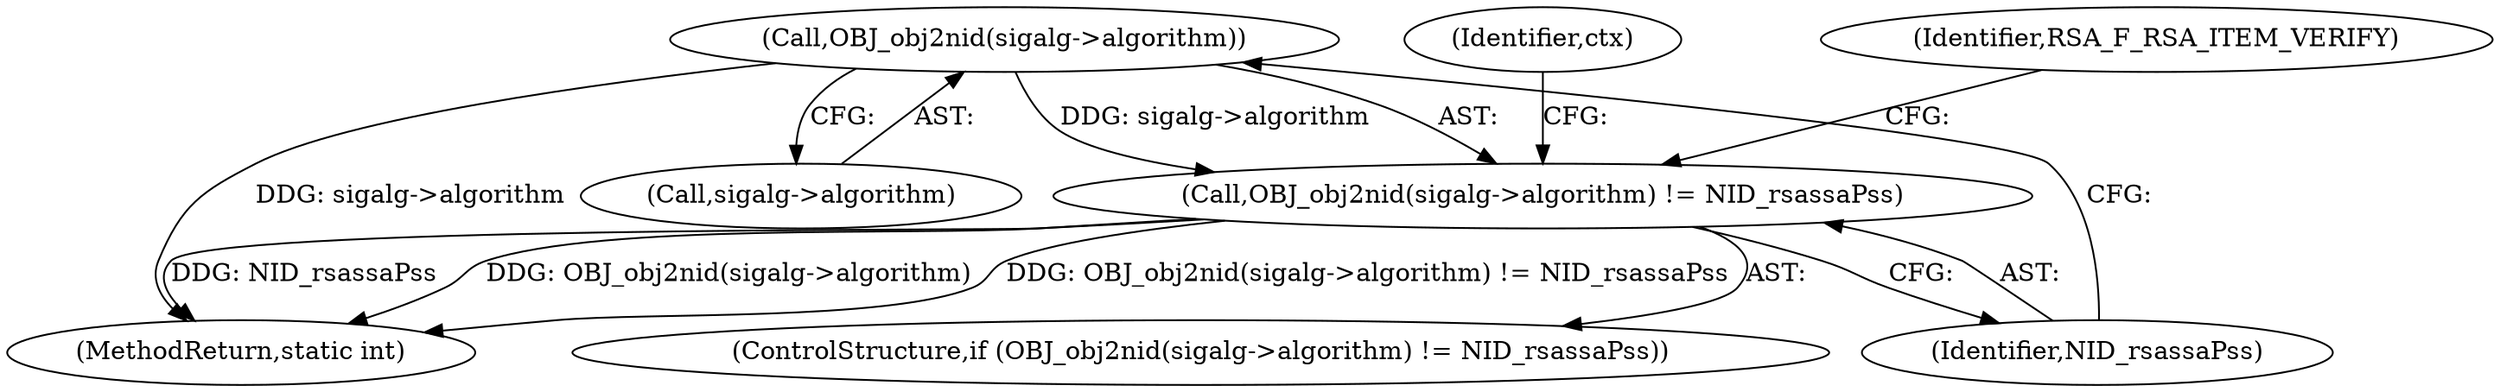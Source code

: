 digraph "0_openssl_4b22cce3812052fe64fc3f6d58d8cc884e3cb834@pointer" {
"1000112" [label="(Call,OBJ_obj2nid(sigalg->algorithm))"];
"1000111" [label="(Call,OBJ_obj2nid(sigalg->algorithm) != NID_rsassaPss)"];
"1000119" [label="(Identifier,RSA_F_RSA_ITEM_VERIFY)"];
"1000138" [label="(MethodReturn,static int)"];
"1000110" [label="(ControlStructure,if (OBJ_obj2nid(sigalg->algorithm) != NID_rsassaPss))"];
"1000116" [label="(Identifier,NID_rsassaPss)"];
"1000111" [label="(Call,OBJ_obj2nid(sigalg->algorithm) != NID_rsassaPss)"];
"1000113" [label="(Call,sigalg->algorithm)"];
"1000112" [label="(Call,OBJ_obj2nid(sigalg->algorithm))"];
"1000127" [label="(Identifier,ctx)"];
"1000112" -> "1000111"  [label="AST: "];
"1000112" -> "1000113"  [label="CFG: "];
"1000113" -> "1000112"  [label="AST: "];
"1000116" -> "1000112"  [label="CFG: "];
"1000112" -> "1000138"  [label="DDG: sigalg->algorithm"];
"1000112" -> "1000111"  [label="DDG: sigalg->algorithm"];
"1000111" -> "1000110"  [label="AST: "];
"1000111" -> "1000116"  [label="CFG: "];
"1000116" -> "1000111"  [label="AST: "];
"1000119" -> "1000111"  [label="CFG: "];
"1000127" -> "1000111"  [label="CFG: "];
"1000111" -> "1000138"  [label="DDG: OBJ_obj2nid(sigalg->algorithm)"];
"1000111" -> "1000138"  [label="DDG: OBJ_obj2nid(sigalg->algorithm) != NID_rsassaPss"];
"1000111" -> "1000138"  [label="DDG: NID_rsassaPss"];
}
